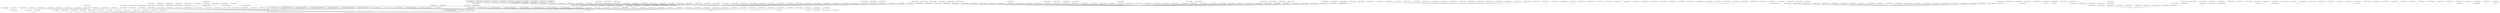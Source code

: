 graph g {
  fontname="sans-serif";

  overlap=false;

  subgraph "cluster_net" {
    subgraph "cluster_net.minecraft" {
      subgraph "cluster_net.minecraft.pathfinding" {
      }
      subgraph "cluster_net.minecraft.client" {
        subgraph "cluster_net.minecraft.client.render" {
          subgraph "cluster_net.minecraft.client.render.entity" {
            "cu"[label="net.minecraft.client.render.entity.RenderPainting"];
          }
          "h"[label="net.minecraft.client.render.RenderGlobal"];
        }
        subgraph "cluster_net.minecraft.client.gui" {
          subgraph "cluster_net.minecraft.client.gui.menu" {
            subgraph "cluster_net.minecraft.client.gui.menu.options" {
              "bq"[label="net.minecraft.client.gui.menu.options.Options"];
              "ei"[label="net.minecraft.client.gui.menu.options.TexturePackOptions"];
              "ki"[label="net.minecraft.client.gui.menu.options.VideoOptions"];
            }
            subgraph "cluster_net.minecraft.client.gui.menu.multiplayer" {
              "et"[label="net.minecraft.client.gui.menu.multiplayer.DownloadingTerrain"];
              "iw"[label="net.minecraft.client.gui.menu.multiplayer.Multiplayer"];
            }
            subgraph "cluster_net.minecraft.client.gui.menu.world" {
              "nr"[label="net.minecraft.client.gui.menu.world.SelectWorld"];
            }
            "cb"[label="net.minecraft.client.gui.menu.GuiScreen"];
            "eh"[label="net.minecraft.client.gui.menu.MainMenu"];
          }
        }
        subgraph "cluster_net.minecraft.client.resources" {
          "bz"[label="net.minecraft.client.resources.ThreadResourceDownload"];
        }
        subgraph "cluster_net.minecraft.client.settings" {
        }
        subgraph "cluster_net.minecraft.client.multiplayer" {
          "jr"[label="net.minecraft.client.multiplayer.WorldClient"];
        }
        "net.minecraft.client.Minecraft"[label="net.minecraft.client.Minecraft"];
        "net.minecraft.client.MinecraftApplet"[label="net.minecraft.client.MinecraftApplet"];
      }
      subgraph "cluster_net.minecraft.block" {
        subgraph "cluster_net.minecraft.block.blockentity" {
          "ak"[label="net.minecraft.block.blockentity.BlockEntityTrap"];
          "bx"[label="net.minecraft.block.blockentity.BlockEntityMobSpawner"];
          "hn"[label="net.minecraft.block.blockentity.BlockEntityChest"];
          "oj"[label="net.minecraft.block.blockentity.BlockEntityFurnace"];
          "pj"[label="net.minecraft.block.blockentity.BlockEntityMusic"];
          "ti"[label="net.minecraft.block.blockentity.BlockEntitySign"];
        }
      }
      subgraph "cluster_net.minecraft.util" {
        subgraph "cluster_net.minecraft.util.math" {
        }
      }
      subgraph "cluster_net.minecraft.world" {
        subgraph "cluster_net.minecraft.world.biome" {
        }
        subgraph "cluster_net.minecraft.world.chunk" {
          subgraph "cluster_net.minecraft.world.chunk.storage" {
            "pk"[label="net.minecraft.world.chunk.storage.AlphaChunkLoader"];
          }
        }
        "dt"[label="net.minecraft.world.World"];
      }
      subgraph "cluster_net.minecraft.item" {
      }
      subgraph "cluster_net.minecraft.entity" {
        subgraph "cluster_net.minecraft.entity.player" {
          "fd"[label="net.minecraft.entity.player.Player"];
        }
        subgraph "cluster_net.minecraft.entity.item" {
          "tj"[label="net.minecraft.entity.item.MinecartFurnace"];
        }
        "iz"[label="net.minecraft.entity.LivingBase"];
      }
      subgraph "cluster_net.minecraft.data" {
      }
      subgraph "cluster_net.minecraft.network" {
      }
      subgraph "cluster_net.minecraft.isom" {
        "net.minecraft.isom.IsomPreviewApplet"[label="net.minecraft.isom.IsomPreviewApplet"];
      }
    }
  }
  subgraph "cluster_com" {
    subgraph "cluster_com.mojang" {
      subgraph "cluster_com.mojang.nbt" {
        "j"[label="com.mojang.nbt.NBTFloat"];
        "ft"[label="com.mojang.nbt.NBTByteArray"];
        "ip"[label="com.mojang.nbt.NBTEnd"];
        "jl"[label="com.mojang.nbt.NBTLong"];
        "ks"[label="com.mojang.nbt.NBTCompound"];
        "mb"[label="com.mojang.nbt.NBTInt"];
        "mu"[label="com.mojang.nbt.NBTByte"];
        "oo"[label="com.mojang.nbt.NBTList"];
        "ow"[label="com.mojang.nbt.NBTDouble"];
        "qc"[label="com.mojang.nbt.NBTShort"];
        "se"[label="com.mojang.nbt.NBTString"];
      }
    }
  }
  "a"[label="net.minecraft.src.ClsADslyjvx"];
  "c"[label="net.minecraft.src.ClsCFvyhjji"];
  "d"[label="net.minecraft.src.ClsDBfrgpfy"];
  "f"[label="net.minecraft.src.ClsFCevvwxz"];
  "g"[label="net.minecraft.src.ClsGHqzdaz"];
  "i"[label="net.minecraft.src.ClsIWbulun"];
  "k"[label="net.minecraft.src.ClsKDjwwbgb"];
  "l"[label="net.minecraft.src.ClsLEuaptpv"];
  "m"[label="net.minecraft.src.ClsMEiuihbi"];
  "o"[label="net.minecraft.src.ClsOFmvuqty"];
  "q"[label="net.minecraft.src.ClsQFtkjxqh"];
  "r"[label="net.minecraft.src.ClsREvdcccm"];
  "t"[label="net.minecraft.src.ClsTEuodagl"];
  "u"[label="net.minecraft.src.ClsUBkjtgop"];
  "v"[label="net.minecraft.src.ClsVBrbnprf"];
  "w"[label="net.minecraft.src.ClsWEjaetvv"];
  "x"[label="net.minecraft.src.ClsXGnbquvh"];
  "y"[label="net.minecraft.src.ClsYTjhxky"];
  "z"[label="net.minecraft.src.ClsZGmrmkms"];
  "aa"[label="net.minecraft.src.ClsAaEjcdtfs"];
  "ab"[label="net.minecraft.src.ClsAbDwezyhe"];
  "ac"[label="net.minecraft.src.ClsAcEexmeiy"];
  "ad"[label="net.minecraft.src.ClsAdMgkqyq"];
  "ae"[label="net.minecraft.src.ClsAeBfajgzt"];
  "af"[label="net.minecraft.src.ClsAfGrrzgsl"];
  "ai"[label="net.minecraft.src.ClsAiFtmiybl"];
  "aj"[label="net.minecraft.src.ClsAjFedmhwb"];
  "al"[label="net.minecraft.src.ClsAlEcregeb"];
  "am"[label="net.minecraft.src.ClsAmCtmnzol"];
  "an"[label="net.minecraft.src.ClsAnDbkaoxk"];
  "ap"[label="net.minecraft.src.ClsApFzvvjer"];
  "aq"[label="net.minecraft.src.ClsAqFkepjqq"];
  "as"[label="net.minecraft.src.ClsAsFyejiel"];
  "at"[label="net.minecraft.src.ClsAtBkisyjk"];
  "au"[label="net.minecraft.src.ClsAuGpfdmhq"];
  "av"[label="net.minecraft.src.ClsAvFmwbfit"];
  "aw"[label="net.minecraft.src.ClsAwBdhlnqu"];
  "ax"[label="net.minecraft.src.ClsAxGduobwc"];
  "ba"[label="net.minecraft.src.ClsBaDhiopif"];
  "bc"[label="net.minecraft.src.ClsBcGdevceq"];
  "bd"[label="net.minecraft.src.ClsBdWszdy"];
  "be"[label="net.minecraft.src.ClsBeGqfrqme"];
  "bf"[label="net.minecraft.src.ClsBfIxkljh"];
  "bh"[label="net.minecraft.src.ClsBhVvnvez"];
  "bi"[label="net.minecraft.src.ClsBiRdohkw"];
  "bj"[label="net.minecraft.src.ClsBjFgtypdu"];
  "bk"[label="net.minecraft.src.ClsBkEwugglf"];
  "bl"[label="net.minecraft.src.ClsBlGbgkujf"];
  "bm"[label="net.minecraft.src.ClsBmComlitm"];
  "bn"[label="net.minecraft.src.ClsBnBbfysqu"];
  "bp"[label="net.minecraft.src.ClsBpCbeqvlr"];
  "bs"[label="net.minecraft.src.ClsBsFxpeoxq"];
  "bv"[label="net.minecraft.src.ClsBvGmuoemo"];
  "ca"[label="net.minecraft.src.ClsCaWumicf"];
  "cc"[label="net.minecraft.src.ClsCcEuouhka"];
  "cd"[label="net.minecraft.src.ClsCdGthavov"];
  "ce"[label="net.minecraft.src.ClsCeUaiiqr"];
  "cg"[label="net.minecraft.src.ClsCgBmvljrk"];
  "ci"[label="net.minecraft.src.ClsCiRmywbu"];
  "cj"[label="net.minecraft.src.ClsCjFzvvjer"];
  "cl"[label="net.minecraft.src.ClsClBrpzvgv"];
  "cm"[label="net.minecraft.src.ClsCmDgqjhfe"];
  "co"[label="net.minecraft.src.ClsCoFjesrea"];
  "cp"[label="net.minecraft.src.ClsCpEohgckk"];
  "cr"[label="net.minecraft.src.ClsCrCzxolgx"];
  "cv"[label="net.minecraft.src.ClsCvBlvvfns"];
  "cw"[label="net.minecraft.src.ClsCwFluvvvh"];
  "cz"[label="net.minecraft.src.ClsCzDdwesdr"];
  "da"[label="net.minecraft.src.ClsDaFwfpuuo"];
  "db"[label="net.minecraft.src.ClsDbPvuopp"];
  "dd"[label="net.minecraft.src.ClsDdGiuibwj"];
  "df"[label="net.minecraft.src.ClsDfCahflhr"];
  "dg"[label="net.minecraft.src.ClsDgFyejiel"];
  "dh"[label="net.minecraft.src.ClsDhBoyxyd"];
  "dj"[label="net.minecraft.src.ClsDjDhvxukr"];
  "dk"[label="net.minecraft.src.ClsDkBzqellf"];
  "dl"[label="net.minecraft.src.ClsDlBrqzbzu"];
  "dm"[label="net.minecraft.src.ClsDmFvkymst"];
  "dn"[label="net.minecraft.src.ClsDnFilsyys"];
  "do"[label="net.minecraft.src.ClsDoGnysuoi"];
  "dq"[label="net.minecraft.src.ClsDqCcoucnl"];
  "dr"[label="net.minecraft.src.ClsDrCwshxpy"];
  "ds"[label="net.minecraft.src.ClsDsBawxunl"];
  "dv"[label="net.minecraft.src.ClsDvCodtbfj"];
  "dw"[label="net.minecraft.src.ClsDwBavmqqq"];
  "dx"[label="net.minecraft.src.ClsDxUdvojk"];
  "dy"[label="net.minecraft.src.ClsDyPcbogx"];
  "dz"[label="net.minecraft.src.ClsDzCgxmmhe"];
  "ea"[label="net.minecraft.src.ClsEaGxjfqba"];
  "eb"[label="net.minecraft.src.ClsEbDgvspzb"];
  "ec"[label="net.minecraft.src.ClsEcEidhlfa"];
  "ed"[label="net.minecraft.src.ClsEdCzzrwhy"];
  "eg"[label="net.minecraft.src.ClsEgBtstalb"];
  "ej"[label="net.minecraft.src.ClsEjFluvvvh"];
  "em"[label="net.minecraft.src.ClsEmCevvwxz"];
  "en"[label="net.minecraft.src.ClsEnWqxpjl"];
  "eo"[label="net.minecraft.src.ClsEoJxusqf"];
  "ep"[label="net.minecraft.src.ClsEpQfdtlb"];
  "eq"[label="net.minecraft.src.ClsEqBrkxpue"];
  "es"[label="net.minecraft.src.ClsEsCevvwxz"];
  "eu"[label="net.minecraft.src.ClsEuFtcsamn"];
  "ev"[label="net.minecraft.src.ClsEvCuixgay"];
  "ew"[label="net.minecraft.src.ClsEwCsyuwsa"];
  "ey"[label="net.minecraft.src.ClsEyFmpejkh"];
  "fa"[label="net.minecraft.src.ClsFaYviljy"];
  "fc"[label="net.minecraft.src.ClsFcGjmaken"];
  "ff"[label="net.minecraft.src.ClsFfGgcojay"];
  "fg"[label="net.minecraft.src.ClsFgBpytkvc"];
  "fh"[label="net.minecraft.src.ClsFhGyhvfr"];
  "fi"[label="net.minecraft.src.ClsFiBekrdsg"];
  "fk"[label="net.minecraft.src.ClsFkFsuveww"];
  "fl"[label="net.minecraft.src.ClsFlBtpqbhn"];
  "fm"[label="net.minecraft.src.ClsFmFbygqbc"];
  "fn"[label="net.minecraft.src.ClsFnBrqzbzt"];
  "fo"[label="net.minecraft.src.ClsFoBcgpbyh"];
  "fp"[label="net.minecraft.src.ClsFpEsnwuuy"];
  "fs"[label="net.minecraft.src.ClsFsRzmagj"];
  "fu"[label="net.minecraft.src.ClsFuGhfcimt"];
  "fv"[label="net.minecraft.src.ClsFvEfgkysj"];
  "fw"[label="net.minecraft.src.ClsFwFlraylm"];
  "fy"[label="net.minecraft.src.ClsFyBjvjeaq"];
  "ga"[label="net.minecraft.src.ClsGaCfuexiy"];
  "gc"[label="net.minecraft.src.ClsGcBosfluj"];
  "gg"[label="net.minecraft.src.ClsGgChzrlbo"];
  "gh"[label="net.minecraft.src.ClsGhDxplvwc"];
  "gi"[label="net.minecraft.src.ClsGiKklqch"];
  "gj"[label="net.minecraft.src.ClsGjFbvxmvz"];
  "gk"[label="net.minecraft.src.ClsGkCdcpjxs"];
  "gm"[label="net.minecraft.src.ClsGmFsvooiz"];
  "go"[label="net.minecraft.src.ClsGoGkgdihr"];
  "gp"[label="net.minecraft.src.ClsGpEzvrgel"];
  "gr"[label="net.minecraft.src.ClsGrGwwvpbr"];
  "gs"[label="net.minecraft.src.ClsGsWcritd"];
  "gu"[label="net.minecraft.src.ClsGuCevvwxz"];
  "gv"[label="net.minecraft.src.ClsGvUdyfkr"];
  "gw"[label="net.minecraft.src.ClsGwWqlinx"];
  "gx"[label="net.minecraft.src.ClsGxCdqcesb"];
  "gy"[label="net.minecraft.src.ClsGyFnsypqc"];
  "hc"[label="net.minecraft.src.ClsHcRmywcb"];
  "hh"[label="net.minecraft.src.ClsHhGxcujhv"];
  "hi"[label="net.minecraft.src.ClsHiGxqsslv"];
  "hk"[label="net.minecraft.src.ClsHkKpweau"];
  "hl"[label="net.minecraft.src.ClsHlPxlugn"];
  "hm"[label="net.minecraft.src.ClsHmGxoivow"];
  "ho"[label="net.minecraft.src.ClsHoCebdztg"];
  "hp"[label="net.minecraft.src.ClsHpSoctpz"];
  "hq"[label="net.minecraft.src.ClsHqFduzwor"];
  "ht"[label="net.minecraft.src.ClsHtClftmvm"];
  "hu"[label="net.minecraft.src.ClsHuRmhofa"];
  "hw"[label="net.minecraft.src.ClsHwCuahnhv"];
  "hx"[label="net.minecraft.src.ClsHxFkupcvz"];
  "hy"[label="net.minecraft.src.ClsHyFyeiviu"];
  "ia"[label="net.minecraft.src.ClsIaWiowaf"];
  "ib"[label="net.minecraft.src.ClsIbGrlpepx"];
  "id"[label="net.minecraft.src.ClsIdFibaec"];
  "if"[label="net.minecraft.src.ClsIfCdenofi"];
  "ih"[label="net.minecraft.src.ClsIhDcvdekd"];
  "ii"[label="net.minecraft.src.ClsIiDtizvfa"];
  "ij"[label="net.minecraft.src.ClsIjGcramb"];
  "ik"[label="net.minecraft.src.ClsIkFluvvvh"];
  "il"[label="net.minecraft.src.ClsIlEifztbk"];
  "im"[label="net.minecraft.src.ClsImCsvpzcg"];
  "iq"[label="net.minecraft.src.ClsIqDvwgxmz"];
  "iv"[label="net.minecraft.src.ClsIvDdfwukt"];
  "ix"[label="net.minecraft.src.ClsIxDxplvwc"];
  "iy"[label="net.minecraft.src.ClsIyEtbmqic"];
  "ja"[label="net.minecraft.src.ClsJaBfajgzt"];
  "jb"[label="net.minecraft.src.ClsJbGgqumki"];
  "jd"[label="net.minecraft.src.ClsJdXehedh"];
  "je"[label="net.minecraft.src.ClsJeBagtgif"];
  "jf"[label="net.minecraft.src.ClsJfDnvitzi"];
  "jg"[label="net.minecraft.src.ClsJgNhxosw"];
  "ji"[label="net.minecraft.src.ClsJiGpyhgr"];
  "jj"[label="net.minecraft.src.ClsJjKpweau"];
  "jk"[label="net.minecraft.src.ClsJkEuymbbb"];
  "jn"[label="net.minecraft.src.ClsJnCyjeeuy"];
  "jo"[label="net.minecraft.src.ClsJoGluknuo"];
  "jp"[label="net.minecraft.src.ClsJpEkdijxv"];
  "jq"[label="net.minecraft.src.ClsJqEcvyszi"];
  "js"[label="net.minecraft.src.ClsJsDgqjhfe"];
  "jt"[label="net.minecraft.src.ClsJtGocvowp"];
  "ju"[label="net.minecraft.src.ClsJuGnjuml"];
  "jv"[label="net.minecraft.src.ClsJvEvqboes"];
  "jw"[label="net.minecraft.src.ClsJwEbuhcjo"];
  "jx"[label="net.minecraft.src.ClsJxDephqf"];
  "jy"[label="net.minecraft.src.ClsJyGskahas"];
  "jz"[label="net.minecraft.src.ClsJzFluvvvh"];
  "ka"[label="net.minecraft.src.ClsKaBkuljkc"];
  "kb"[label="net.minecraft.src.ClsKbGkxenaq"];
  "kc"[label="net.minecraft.src.ClsKcBoyxyd"];
  "kd"[label="net.minecraft.src.ClsKdFofpkwg"];
  "kg"[label="net.minecraft.src.ClsKgEdqjivj"];
  "kh"[label="net.minecraft.src.ClsKhDwhdmpk"];
  "kk"[label="net.minecraft.src.ClsKkFnbothy"];
  "kl"[label="net.minecraft.src.ClsKlGwqcpsy"];
  "km"[label="net.minecraft.src.ClsKmGyjzikc"];
  "kn"[label="net.minecraft.src.ClsKnPxluix"];
  "ko"[label="net.minecraft.src.ClsKoCcoucnl"];
  "kp"[label="net.minecraft.src.ClsKpEvuirrf"];
  "kq"[label="net.minecraft.src.ClsKqFdjgtus"];
  "kr"[label="net.minecraft.src.ClsKrFdhsbnf"];
  "ku"[label="net.minecraft.src.ClsKuGjzvppn"];
  "kw"[label="net.minecraft.src.ClsKwCdkrjjq"];
  "kx"[label="net.minecraft.src.ClsKxCbhtylb"];
  "la"[label="net.minecraft.src.ClsLaChemuks"];
  "lb"[label="net.minecraft.src.ClsLbEgxydea"];
  "lc"[label="net.minecraft.src.ClsLcMwpqoe"];
  "ld"[label="net.minecraft.src.ClsLdGunwrft"];
  "le"[label="net.minecraft.src.ClsLeEjgsrkt"];
  "lf"[label="net.minecraft.src.ClsLfCfzbixo"];
  "lg"[label="net.minecraft.src.ClsLgFmpejkh"];
  "lh"[label="net.minecraft.src.ClsLhEhiruwl"];
  "li"[label="net.minecraft.src.ClsLiEqcgfjq"];
  "lj"[label="net.minecraft.src.ClsLjDsksulk"];
  "lk"[label="net.minecraft.src.ClsLkEasvpbk"];
  "lm"[label="net.minecraft.src.ClsLmUqbnym"];
  "ln"[label="net.minecraft.src.ClsLnDnvitzi"];
  "lo"[label="net.minecraft.src.ClsLoCcuqqea"];
  "lp"[label="net.minecraft.src.ClsLpBaiusss"];
  "lq"[label="net.minecraft.src.ClsLqCykxfcs"];
  "lr"[label="net.minecraft.src.ClsLrFidnrfu"];
  "lu"[label="net.minecraft.src.ClsLuGnjuml"];
  "lw"[label="net.minecraft.src.ClsLwEtuuzcu"];
  "lx"[label="net.minecraft.src.ClsLxGorwzc"];
  "lz"[label="net.minecraft.src.ClsLzFvevimo"];
  "ma"[label="net.minecraft.src.ClsMaFszztub"];
  "mc"[label="net.minecraft.src.ClsMcHswiff"];
  "me"[label="net.minecraft.src.ClsMeByjjngx"];
  "mf"[label="net.minecraft.src.ClsMfGaesznr"];
  "mg"[label="net.minecraft.src.ClsMgCevvwxz"];
  "mj"[label="net.minecraft.src.ClsMjDjhhiuv"];
  "ml"[label="net.minecraft.src.ClsMlFzvvjer"];
  "mm"[label="net.minecraft.src.ClsMmCpancab"];
  "mn"[label="net.minecraft.src.ClsMnErflcen"];
  "mp"[label="net.minecraft.src.ClsMpGycbelq"];
  "mq"[label="net.minecraft.src.ClsMqEpzlitu"];
  "mr"[label="net.minecraft.src.ClsMrCuschmg"];
  "ms"[label="net.minecraft.src.ClsMsFmqxadz"];
  "mv"[label="net.minecraft.src.ClsMvDtutwkn"];
  "mw"[label="net.minecraft.src.ClsMwDsacojf"];
  "mx"[label="net.minecraft.src.ClsMxDmeegxz"];
  "my"[label="net.minecraft.src.ClsMyDkldaj"];
  "mz"[label="net.minecraft.src.ClsMzFdzsgn"];
  "nb"[label="net.minecraft.src.ClsNbDkclsfp"];
  "nc"[label="net.minecraft.src.ClsNcDgqjhfe"];
  "ne"[label="net.minecraft.src.ClsNeBfrgpfy"];
  "nf"[label="net.minecraft.src.ClsNfGsbdlsw"];
  "ng"[label="net.minecraft.src.ClsNgDqrgvkg"];
  "nj"[label="net.minecraft.src.ClsNjFfkywlb"];
  "nk"[label="net.minecraft.src.ClsNkGmekznk"];
  "nm"[label="net.minecraft.src.ClsNmFpbawbg"];
  "nn"[label="net.minecraft.src.ClsNnFpbawcl"];
  "no"[label="net.minecraft.src.ClsNoFgnxinw"];
  "np"[label="net.minecraft.src.ClsNpErlgcgf"];
  "nq"[label="net.minecraft.src.ClsNqEnuwbiy"];
  "ns"[label="net.minecraft.src.ClsNsEwisyka"];
  "nt"[label="net.minecraft.src.ClsNtCfcnzge"];
  "nv"[label="net.minecraft.src.ClsNvBrqzbzu"];
  "nw"[label="net.minecraft.src.ClsNwBxidhsz"];
  "nx"[label="net.minecraft.src.ClsNxCriibbl"];
  "ny"[label="net.minecraft.src.ClsNyDhvgwqw"];
  "nz"[label="net.minecraft.src.ClsNzCnvpvmw"];
  "oa"[label="net.minecraft.src.ClsOaDjhhiuv"];
  "ob"[label="net.minecraft.src.ClsObDuejfqt"];
  "oc"[label="net.minecraft.src.ClsOcCfhgxzk"];
  "od"[label="net.minecraft.src.ClsOdGsbdltn"];
  "oe"[label="net.minecraft.src.ClsOeCevvwxz"];
  "of"[label="net.minecraft.src.ClsOfBfajgzt"];
  "og"[label="net.minecraft.src.ClsOgVvnvez"];
  "ok"[label="net.minecraft.src.ClsOkCrzzgry"];
  "ol"[label="net.minecraft.src.ClsOlDwtiwdw"];
  "on"[label="net.minecraft.src.ClsOnClftmvm"];
  "op"[label="net.minecraft.src.ClsOpGorwzc"];
  "oq"[label="net.minecraft.src.ClsOqEceojrn"];
  "or"[label="net.minecraft.src.ClsOrDvvjqqf"];
  "ot"[label="net.minecraft.src.ClsOtDjhhiuv"];
  "ov"[label="net.minecraft.src.ClsOvDlmivzu"];
  "ox"[label="net.minecraft.src.ClsOxFilwmja"];
  "oy"[label="net.minecraft.src.ClsOyBajcotd"];
  "oz"[label="net.minecraft.src.ClsOzFomzeqa"];
  "pa"[label="net.minecraft.src.ClsPaDbylzol"];
  "pb"[label="net.minecraft.src.ClsPbFluvvvh"];
  "pf"[label="net.minecraft.src.ClsPfFpunyes"];
  "pg"[label="net.minecraft.src.ClsPgFouqsih"];
  "ph"[label="net.minecraft.src.ClsPhCswhdro"];
  "pm"[label="net.minecraft.src.ClsPmFycfzvn"];
  "pn"[label="net.minecraft.src.ClsPnFogbjqz"];
  "po"[label="net.minecraft.src.ClsPoFnbothy"];
  "pp"[label="net.minecraft.src.ClsPpDlslzkj"];
  "pq"[label="net.minecraft.src.ClsPqClftmvm"];
  "ps"[label="net.minecraft.src.ClsPsCbrxnpz"];
  "pw"[label="net.minecraft.src.ClsPwEydezas"];
  "px"[label="net.minecraft.src.ClsPxFgepjzb"];
  "py"[label="net.minecraft.src.ClsPyBwckgzm"];
  "pz"[label="net.minecraft.src.ClsPzFppckme"];
  "qa"[label="net.minecraft.src.ClsQaFywjzhe"];
  "qb"[label="net.minecraft.src.ClsQbDzgfwpj"];
  "qd"[label="net.minecraft.src.ClsQdGeilaze"];
  "qf"[label="net.minecraft.src.ClsQfBlhlnot"];
  "qg"[label="net.minecraft.src.ClsQgBpdktti"];
  "qj"[label="net.minecraft.src.ClsQjBhpybfe"];
  "ql"[label="net.minecraft.src.ClsQlNyfamh"];
  "qm"[label="net.minecraft.src.ClsQmDsyikkq"];
  "qn"[label="net.minecraft.src.ClsQnXebgmy"];
  "qo"[label="net.minecraft.src.ClsQoMlwlph"];
  "qp"[label="net.minecraft.src.ClsQpXmqkzl"];
  "qq"[label="net.minecraft.src.ClsQqFdmeijp"];
  "qr"[label="net.minecraft.src.ClsQrDxplvwc"];
  "qs"[label="net.minecraft.src.ClsQsDhfjycx"];
  "qt"[label="net.minecraft.src.ClsQtYmrgbt"];
  "qv"[label="net.minecraft.src.ClsQvCnqbfkq"];
  "qw"[label="net.minecraft.src.ClsQwFublpyv"];
  "qx"[label="net.minecraft.src.ClsQxEpqpnxq"];
  "qy"[label="net.minecraft.src.ClsQyCrlehht"];
  "ra"[label="net.minecraft.src.ClsRaGqqgrvy"];
  "rb"[label="net.minecraft.src.ClsRbMwpqoe"];
  "rc"[label="net.minecraft.src.ClsRcDjndpdo"];
  "rd"[label="net.minecraft.src.ClsRdWszdy"];
  "re"[label="net.minecraft.src.ClsReClftmvm"];
  "rf"[label="net.minecraft.src.ClsRfEdiewbg"];
  "rg"[label="net.minecraft.src.ClsRgEkmnfxb"];
  "ri"[label="net.minecraft.src.ClsRiFnglyqy"];
  "rj"[label="net.minecraft.src.ClsRjBgxjmzo"];
  "rk"[label="net.minecraft.src.ClsRkFxhsupw"];
  "rl"[label="net.minecraft.src.ClsRlBiwkuqk"];
  "rn"[label="net.minecraft.src.ClsRnFigulvz"];
  "rp"[label="net.minecraft.src.ClsRpBkztimb"];
  "rr"[label="net.minecraft.src.ClsRrDdfwukt"];
  "rs"[label="net.minecraft.src.ClsRsGnbutkj"];
  "rt"[label="net.minecraft.src.ClsRtBmtymra"];
  "ru"[label="net.minecraft.src.ClsRuHxaotv"];
  "rv"[label="net.minecraft.src.ClsRvCevvwxz"];
  "rx"[label="net.minecraft.src.ClsRxBaclxmt"];
  "ry"[label="net.minecraft.src.ClsRyEckpkdf"];
  "rz"[label="net.minecraft.src.ClsRzFuvuywy"];
  "sa"[label="net.minecraft.src.ClsSaCevvwxz"];
  "sb"[label="net.minecraft.src.ClsSbBwovhat"];
  "sc"[label="net.minecraft.src.ClsScFxgqfbl"];
  "sg"[label="net.minecraft.src.ClsSgNkredx"];
  "sh"[label="net.minecraft.src.ClsShHhycjn"];
  "si"[label="net.minecraft.src.ClsSiCbrxnpz"];
  "sj"[label="net.minecraft.src.ClsSjBbanezn"];
  "sk"[label="net.minecraft.src.ClsSkEfedcrt"];
  "sl"[label="net.minecraft.src.ClsSlBbanezn"];
  "sm"[label="net.minecraft.src.ClsSmEjaetvv"];
  "sn"[label="net.minecraft.src.ClsSnFzvvjer"];
  "sp"[label="net.minecraft.src.ClsSpCgdqlpc"];
  "sq"[label="net.minecraft.src.ClsSqDqmquww"];
  "sr"[label="net.minecraft.src.ClsSrCevvwxz"];
  "ss"[label="net.minecraft.src.ClsSsFdmlhhm"];
  "sv"[label="net.minecraft.src.ClsSvKhpqir"];
  "sw"[label="net.minecraft.src.ClsSwSwqunr"];
  "sx"[label="net.minecraft.src.ClsSxDcbvgd"];
  "sy"[label="net.minecraft.src.ClsSyFcriicv"];
  "sz"[label="net.minecraft.src.ClsSzGrwkjdk"];
  "tb"[label="net.minecraft.src.ClsTbXdfjmn"];
  "tc"[label="net.minecraft.src.ClsTcCzmgebu"];
  "td"[label="net.minecraft.src.ClsTdEcnemwy"];
  "te"[label="net.minecraft.src.ClsTeFtfhsdu"];
  "tf"[label="net.minecraft.src.ClsTfCevvwxz"];
  "tg"[label="net.minecraft.src.ClsTgDserdzh"];
  "th"[label="net.minecraft.src.ClsThBfrgpfy"];
  "tk"[label="net.minecraft.src.ClsTkDxplvwc"];
  "tn"[label="net.minecraft.src.ClsTnFcwbfsw"];
  "to"[label="net.minecraft.src.ClsToGnjuml"];
  "tp"[label="net.minecraft.src.ClsTpDnauxhi"];
  "tq"[label="net.minecraft.src.ClsTqExygmdm"];
  "tr"[label="net.minecraft.src.ClsTrChiuvxf"];
  "ts"[label="net.minecraft.src.ClsTsCecwysw"];
  "a" -- "hz";
  "c" -- "nw";
  "d" -- "hv";
  "f" -- "lv";
  "g" -- "qk";
  "h" -- "ly";
  "i" -- "ff";
  "j" -- "gl";
  "k" -- "net.minecraft.client.Minecraft";
  "l" -- "java.awt.Canvas";
  "m" -- "hz";
  "o" -- "hv";
  "q" -- "ff";
  "r" -- "cq";
  "t" -- "ct";
  "u" -- "hw";
  "v" -- "qk";
  "w" -- "sv";
  "x" -- "gj";
  "y" -- "hb";
  "z" -- "qk";
  "aa" -- "bu";
  "ab" -- "hl";
  "ac" -- "bu";
  "ad" -- "cf";
  "ae" -- "iu";
  "af" -- "gm";
  "ai" -- "ah";
  "aj" -- "cp";
  "ak" -- "ll";
  "ak" -- "jc";
  "al" -- "bb";
  "am" -- "ex";
  "an" -- "java.awt.Canvas";
  "an" -- "java.awt.event.KeyListener";
  "an" -- "java.awt.event.MouseListener";
  "an" -- "java.awt.event.MouseMotionListener";
  "an" -- "java.lang.Runnable";
  "ap" -- "lv";
  "aq" -- "gm";
  "as" -- "bm";
  "at" -- "kn";
  "au" -- "ct";
  "av" -- "java.lang.Comparable";
  "aw" -- "ru";
  "aw" -- "du";
  "ax" -- "qk";
  "ba" -- "qk";
  "bc" -- "aq";
  "bd" -- "om";
  "be" -- "tr";
  "bf" -- "java.awt.Panel";
  "bh" -- "ct";
  "bi" -- "cb";
  "bj" -- "om";
  "bk" -- "ah";
  "bl" -- "cb";
  "bm" -- "ex";
  "bn" -- "java.io.FileFilter";
  "bp" -- "fi";
  "bq" -- "cb";
  "bs" -- "sv";
  "bv" -- "ex";
  "bx" -- "ll";
  "bz" -- "java.lang.Thread";
  "ca" -- "qy";
  "cb" -- "pt";
  "cc" -- "fd";
  "cd" -- "nw";
  "ce" -- "io";
  "cg" -- "bb";
  "ci" -- "hz";
  "cj" -- "lv";
  "cl" -- "aq";
  "cm" -- "ex";
  "co" -- "qk";
  "cp" -- "ex";
  "cr" -- "ff";
  "cu" -- "bb";
  "cv" -- "java.lang.Comparable";
  "cw" -- "kl";
  "cz" -- "qk";
  "da" -- "hz";
  "db" -- "kl";
  "dd" -- "dx";
  "df" -- "sv";
  "dg" -- "bm";
  "dh" -- "qk";
  "dj" -- "lv";
  "dk" -- "ff";
  "dl" -- "hz";
  "dm" -- "gj";
  "dn" -- "so";
  "do" -- "cb";
  "dq" -- "ic";
  "dr" -- "dh";
  "ds" -- "qk";
  "dt" -- "so";
  "dv" -- "bb";
  "dw" -- "sv";
  "dx" -- "ic";
  "dy" -- "qk";
  "dz" -- "cb";
  "ea" -- "hl";
  "eb" -- "lv";
  "ec" -- "rw";
  "ed" -- "qk";
  "eg" -- "fi";
  "eh" -- "cb";
  "ei" -- "cb";
  "ej" -- "hv";
  "em" -- "lv";
  "en" -- "java.awt.Canvas";
  "eo" -- "om";
  "ep" -- "fi";
  "eq" -- "cb";
  "es" -- "lv";
  "et" -- "cb";
  "eu" -- "eq";
  "ev" -- "hz";
  "ew" -- "qk";
  "ey" -- "bb";
  "fa" -- "bm";
  "fc" -- "gg";
  "fd" -- "iz";
  "ff" -- "bb";
  "fg" -- "hz";
  "fh" -- "sv";
  "fi" -- "gm";
  "fi" -- "du";
  "fk" -- "qk";
  "fl" -- "su";
  "fm" -- "rj";
  "fn" -- "hz";
  "fo" -- "kl";
  "fp" -- "pm";
  "fs" -- "om";
  "ft" -- "gl";
  "fu" -- "hz";
  "fv" -- "gg";
  "fw" -- "hz";
  "fy" -- "ah";
  "ga" -- "ex";
  "gc" -- "java.io.ByteArrayOutputStream";
  "gg" -- "cb";
  "gh" -- "ex";
  "gi" -- "ah";
  "gj" -- "hz";
  "gk" -- "lv";
  "gm" -- "iz";
  "go" -- "ic";
  "gp" -- "sv";
  "gr" -- "paulscode.sound.codecs.CodecJOrbis";
  "gs" -- "ff";
  "gu" -- "lv";
  "gv" -- "cs";
  "gw" -- "ct";
  "gx" -- "hz";
  "gy" -- "jc";
  "hc" -- "hz";
  "hh" -- "cb";
  "hi" -- "hz";
  "hk" -- "java.util.Comparator";
  "hl" -- "qk";
  "hm" -- "qk";
  "hn" -- "ll";
  "hn" -- "jc";
  "ho" -- "om";
  "hp" -- "hz";
  "hq" -- "qk";
  "ht" -- "hz";
  "hu" -- "hz";
  "hw" -- "pt";
  "hx" -- "java.lang.Thread";
  "hy" -- "net.minecraft.client.Minecraft";
  "ia" -- "bb";
  "ib" -- "ex";
  "id" -- "java.awt.event.WindowAdapter";
  "if" -- "ah";
  "ih" -- "bo";
  "ii" -- "java.util.Comparator";
  "ij" -- "ex";
  "ik" -- "dd";
  "il" -- "ao";
  "im" -- "qk";
  "ip" -- "gl";
  "iq" -- "it";
  "iv" -- "ic";
  "iw" -- "cb";
  "ix" -- "ex";
  "iy" -- "qh";
  "iz" -- "om";
  "ja" -- "iu";
  "jb" -- "ex";
  "jd" -- "om";
  "je" -- "qk";
  "jf" -- "hz";
  "jg" -- "bb";
  "ji" -- "bb";
  "jj" -- "java.util.Comparator";
  "jk" -- "ff";
  "jl" -- "gl";
  "jn" -- "io";
  "jo" -- "hz";
  "jp" -- "ta";
  "jq" -- "ff";
  "jr" -- "dt";
  "js" -- "ex";
  "jt" -- "hz";
  "ju" -- "hz";
  "jv" -- "jc";
  "jw" -- "lv";
  "jx" -- "qk";
  "jy" -- "ec";
  "jz" -- "kl";
  "ka" -- "hz";
  "kb" -- "pe";
  "kc" -- "ew";
  "kd" -- "hz";
  "kg" -- "rj";
  "kh" -- "hl";
  "ki" -- "cb";
  "kk" -- "hz";
  "kl" -- "ic";
  "km" -- "ic";
  "kn" -- "qk";
  "ko" -- "ic";
  "kp" -- "java.io.InputStream";
  "kq" -- "hz";
  "kr" -- "fi";
  "ks" -- "gl";
  "ku" -- "nq";
  "kw" -- "qk";
  "kx" -- "hz";
  "la" -- "jc";
  "lb" -- "qk";
  "lc" -- "ah";
  "ld" -- "hz";
  "le" -- "nq";
  "lf" -- "gg";
  "lg" -- "bb";
  "lh" -- "sv";
  "li" -- "qk";
  "lj" -- "qk";
  "lk" -- "ky";
  "lm" -- "gg";
  "ln" -- "hz";
  "lo" -- "cb";
  "lp" -- "e";
  "lq" -- "qk";
  "lr" -- "sv";
  "lu" -- "hz";
  "lw" -- "ky";
  "lx" -- "ek";
  "lz" -- "bb";
  "ma" -- "hb";
  "mb" -- "gl";
  "mc" -- "ff";
  "me" -- "nw";
  "mf" -- "ez";
  "mg" -- "lv";
  "mj" -- "pz";
  "ml" -- "lv";
  "mm" -- "ex";
  "mn" -- "cb";
  "mp" -- "hz";
  "mq" -- "sv";
  "mr" -- "bo";
  "ms" -- "jc";
  "mu" -- "gl";
  "mv" -- "hz";
  "mw" -- "cb";
  "mx" -- "sv";
  "my" -- "om";
  "mz" -- "om";
  "nb" -- "java.lang.Comparable";
  "nc" -- "ex";
  "ne" -- "hv";
  "nf" -- "hz";
  "ng" -- "qk";
  "nj" -- "hz";
  "nk" -- "qk";
  "nm" -- "ex";
  "nn" -- "ex";
  "no" -- "hz";
  "np" -- "pt";
  "nq" -- "qk";
  "nr" -- "cb";
  "ns" -- "ke";
  "nt" -- "java.io.FilenameFilter";
  "nv" -- "hz";
  "nw" -- "qk";
  "nx" -- "ex";
  "ny" -- "qk";
  "nz" -- "ex";
  "oa" -- "pz";
  "ob" -- "ic";
  "oc" -- "ah";
  "od" -- "hz";
  "oe" -- "lv";
  "of" -- "iu";
  "og" -- "ct";
  "oj" -- "ll";
  "oj" -- "jc";
  "ok" -- "om";
  "ol" -- "qk";
  "on" -- "hz";
  "oo" -- "gl";
  "op" -- "ek";
  "oq" -- "tl";
  "or" -- "qk";
  "ot" -- "pz";
  "ov" -- "sg";
  "ow" -- "gl";
  "ox" -- "cp";
  "oy" -- "bb";
  "oz" -- "nw";
  "pa" -- "ic";
  "pb" -- "hv";
  "pf" -- "java.lang.Thread";
  "pg" -- "cc";
  "ph" -- "rj";
  "pj" -- "ll";
  "pk" -- "ao";
  "pm" -- "kj";
  "pn" -- "ex";
  "po" -- "hz";
  "pp" -- "cs";
  "pq" -- "hz";
  "ps" -- "java.lang.Thread";
  "pw" -- "gg";
  "px" -- "cf";
  "py" -- "cf";
  "pz" -- "hz";
  "qa" -- "hz";
  "qb" -- "nw";
  "qc" -- "gl";
  "qd" -- "qk";
  "qf" -- "pt";
  "qg" -- "cb";
  "qj" -- "java.lang.RuntimeException";
  "ql" -- "bo";
  "qm" -- "iz";
  "qm" -- "du";
  "qn" -- "hz";
  "qo" -- "fi";
  "qp" -- "ff";
  "qq" -- "java.lang.Comparable";
  "qr" -- "ex";
  "qs" -- "ex";
  "qt" -- "qk";
  "qv" -- "qk";
  "qw" -- "gj";
  "qx" -- "qk";
  "qy" -- "qk";
  "ra" -- "e";
  "rb" -- "ah";
  "rc" -- "hz";
  "rd" -- "om";
  "re" -- "hz";
  "rf" -- "cb";
  "rg" -- "hw";
  "ri" -- "ex";
  "rj" -- "qk";
  "rk" -- "cp";
  "rl" -- "sd";
  "rn" -- "aq";
  "rp" -- "jc";
  "rr" -- "ic";
  "rs" -- "qk";
  "rt" -- "qk";
  "ru" -- "iz";
  "rv" -- "lv";
  "rx" -- "aq";
  "ry" -- "hz";
  "rz" -- "java.awt.Canvas";
  "sa" -- "lv";
  "sb" -- "rw";
  "sc" -- "java.lang.Thread";
  "se" -- "gl";
  "sg" -- "sv";
  "sh" -- "qk";
  "si" -- "java.lang.Thread";
  "sj" -- "java.lang.Thread";
  "sk" -- "ky";
  "sl" -- "java.lang.Thread";
  "sm" -- "sv";
  "sn" -- "lv";
  "sp" -- "nw";
  "sq" -- "qk";
  "sr" -- "lv";
  "ss" -- "af";
  "sv" -- "om";
  "sw" -- "java.lang.Error";
  "sx" -- "ff";
  "sy" -- "fd";
  "sz" -- "qo";
  "tb" -- "cb";
  "tc" -- "ex";
  "td" -- "bo";
  "te" -- "ff";
  "tf" -- "lv";
  "tg" -- "qk";
  "th" -- "hv";
  "ti" -- "ll";
  "tj" -- "om";
  "tj" -- "jc";
  "tk" -- "ex";
  "tn" -- "qk";
  "to" -- "hz";
  "tp" -- "qk";
  "tq" -- "ez";
  "tr" -- "ex";
  "ts" -- "ff";
  "net.minecraft.client.Minecraft" -- "java.lang.Runnable";
  "net.minecraft.client.MinecraftApplet" -- "java.applet.Applet";
  "net.minecraft.isom.IsomPreviewApplet" -- "java.applet.Applet";
}
